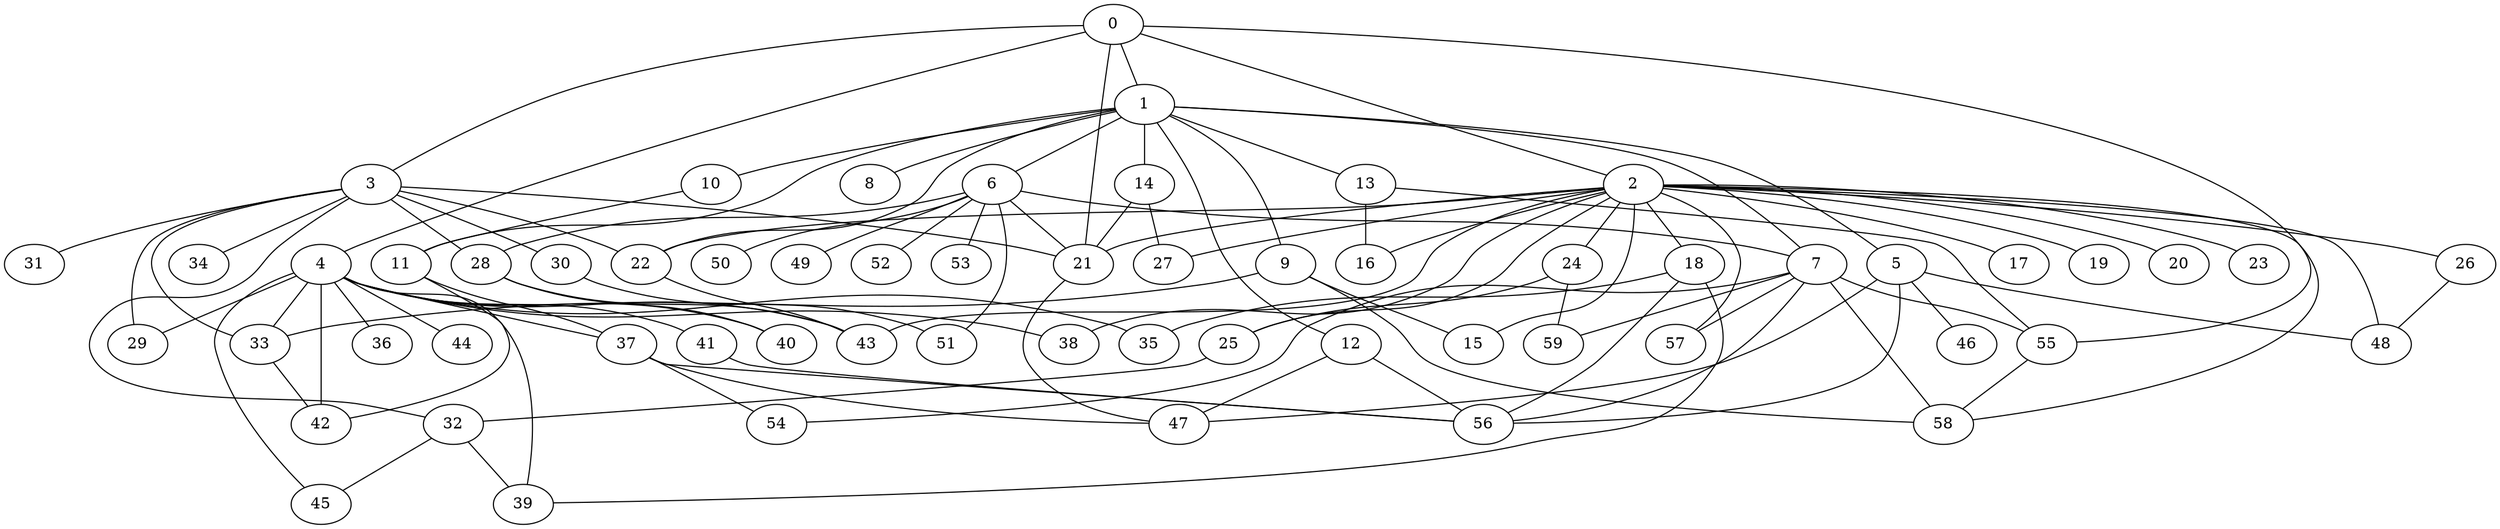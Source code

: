 
graph graphname {
    0 -- 1
0 -- 2
0 -- 3
0 -- 4
0 -- 55
0 -- 21
1 -- 5
1 -- 6
1 -- 7
1 -- 8
1 -- 9
1 -- 10
1 -- 11
1 -- 12
1 -- 13
1 -- 14
1 -- 22
2 -- 15
2 -- 16
2 -- 17
2 -- 18
2 -- 19
2 -- 20
2 -- 21
2 -- 22
2 -- 23
2 -- 24
2 -- 25
2 -- 26
2 -- 27
2 -- 48
2 -- 38
2 -- 43
2 -- 57
2 -- 58
3 -- 32
3 -- 34
3 -- 33
3 -- 28
3 -- 29
3 -- 30
3 -- 31
3 -- 21
3 -- 22
4 -- 35
4 -- 36
4 -- 37
4 -- 38
4 -- 39
4 -- 40
4 -- 41
4 -- 42
4 -- 43
4 -- 44
4 -- 45
4 -- 33
4 -- 29
5 -- 48
5 -- 46
5 -- 47
5 -- 56
6 -- 49
6 -- 50
6 -- 51
6 -- 52
6 -- 53
6 -- 28
6 -- 21
6 -- 7
7 -- 54
7 -- 55
7 -- 56
7 -- 57
7 -- 58
7 -- 59
9 -- 58
9 -- 33
9 -- 15
10 -- 11
11 -- 42
11 -- 37
12 -- 47
12 -- 56
13 -- 55
13 -- 16
14 -- 27
14 -- 21
18 -- 56
18 -- 35
18 -- 39
21 -- 47
22 -- 43
24 -- 59
24 -- 25
25 -- 32
26 -- 48
28 -- 43
28 -- 40
30 -- 51
32 -- 45
32 -- 39
33 -- 42
37 -- 47
37 -- 56
37 -- 54
41 -- 56
55 -- 58

}
